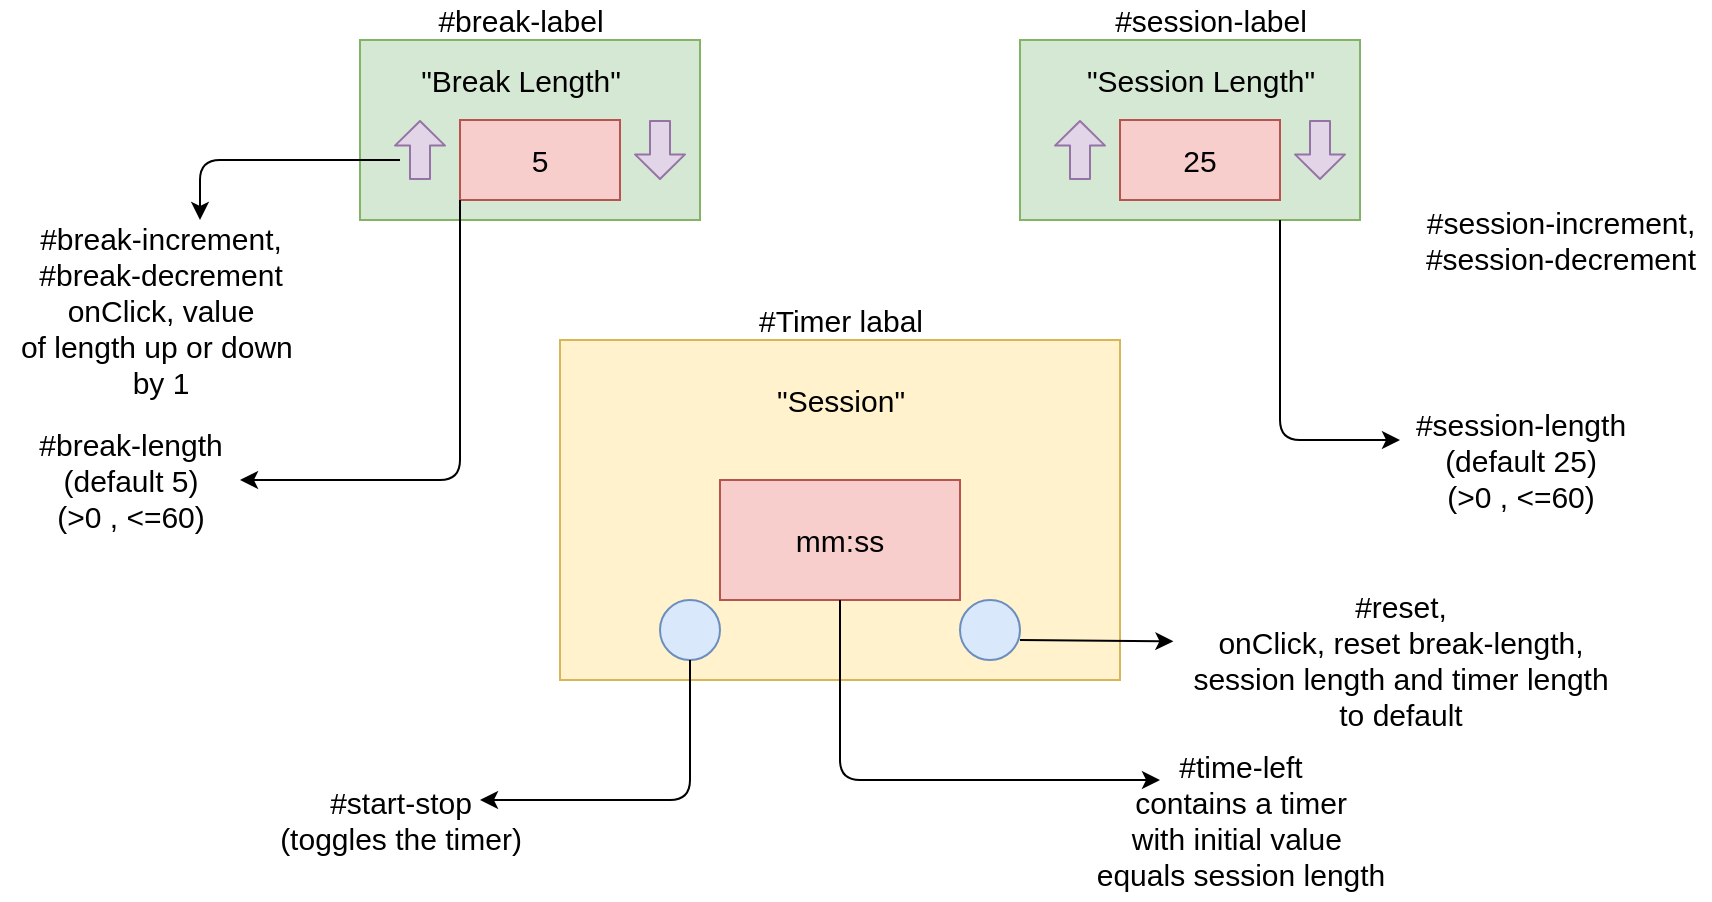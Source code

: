 <mxfile version="14.7.8" type="device"><diagram id="aNChlU5h-NN012xw8Dde" name="Page-1"><mxGraphModel dx="1865" dy="547" grid="1" gridSize="10" guides="1" tooltips="1" connect="1" arrows="1" fold="1" page="1" pageScale="1" pageWidth="827" pageHeight="1169" math="0" shadow="0"><root><mxCell id="0"/><mxCell id="1" parent="0"/><mxCell id="yjEifHvAfYHyN4uFp4r5-1" value="" style="rounded=0;whiteSpace=wrap;html=1;fontSize=15;fillColor=#d5e8d4;strokeColor=#82b366;" vertex="1" parent="1"><mxGeometry x="150" y="120" width="170" height="90" as="geometry"/></mxCell><mxCell id="yjEifHvAfYHyN4uFp4r5-2" value="" style="rounded=0;whiteSpace=wrap;html=1;fontSize=15;fillColor=#d5e8d4;strokeColor=#82b366;" vertex="1" parent="1"><mxGeometry x="480" y="120" width="170" height="90" as="geometry"/></mxCell><mxCell id="yjEifHvAfYHyN4uFp4r5-3" value="" style="rounded=0;whiteSpace=wrap;html=1;fontSize=15;fillColor=#fff2cc;strokeColor=#d6b656;" vertex="1" parent="1"><mxGeometry x="250" y="270" width="280" height="170" as="geometry"/></mxCell><mxCell id="yjEifHvAfYHyN4uFp4r5-4" value="#break-label" style="text;html=1;align=center;verticalAlign=middle;resizable=0;points=[];autosize=1;strokeColor=none;fontSize=15;" vertex="1" parent="1"><mxGeometry x="180" y="100" width="100" height="20" as="geometry"/></mxCell><mxCell id="yjEifHvAfYHyN4uFp4r5-5" value="#session-label" style="text;html=1;align=center;verticalAlign=middle;resizable=0;points=[];autosize=1;strokeColor=none;fontSize=15;" vertex="1" parent="1"><mxGeometry x="520" y="100" width="110" height="20" as="geometry"/></mxCell><mxCell id="yjEifHvAfYHyN4uFp4r5-6" value="&quot;Break Length&quot;" style="text;html=1;align=center;verticalAlign=middle;resizable=0;points=[];autosize=1;strokeColor=none;fontSize=15;" vertex="1" parent="1"><mxGeometry x="170" y="130" width="120" height="20" as="geometry"/></mxCell><mxCell id="yjEifHvAfYHyN4uFp4r5-7" value="&quot;Session Length&quot;" style="text;html=1;align=center;verticalAlign=middle;resizable=0;points=[];autosize=1;strokeColor=none;fontSize=15;" vertex="1" parent="1"><mxGeometry x="505" y="130" width="130" height="20" as="geometry"/></mxCell><mxCell id="yjEifHvAfYHyN4uFp4r5-8" value="" style="shape=flexArrow;endArrow=classic;html=1;fontSize=15;endWidth=14;endSize=3.77;fillColor=#e1d5e7;strokeColor=#9673a6;" edge="1" parent="1"><mxGeometry width="50" height="50" relative="1" as="geometry"><mxPoint x="180" y="190" as="sourcePoint"/><mxPoint x="180" y="160" as="targetPoint"/></mxGeometry></mxCell><mxCell id="yjEifHvAfYHyN4uFp4r5-9" value="" style="shape=flexArrow;endArrow=classic;html=1;fontSize=15;endWidth=14;endSize=3.77;fillColor=#e1d5e7;strokeColor=#9673a6;" edge="1" parent="1"><mxGeometry width="50" height="50" relative="1" as="geometry"><mxPoint x="510" y="190" as="sourcePoint"/><mxPoint x="510" y="160" as="targetPoint"/></mxGeometry></mxCell><mxCell id="yjEifHvAfYHyN4uFp4r5-10" value="" style="shape=flexArrow;endArrow=classic;html=1;fontSize=15;endWidth=14;endSize=3.77;fillColor=#e1d5e7;strokeColor=#9673a6;" edge="1" parent="1"><mxGeometry width="50" height="50" relative="1" as="geometry"><mxPoint x="630" y="160" as="sourcePoint"/><mxPoint x="630" y="190" as="targetPoint"/></mxGeometry></mxCell><mxCell id="yjEifHvAfYHyN4uFp4r5-12" value="" style="shape=flexArrow;endArrow=classic;html=1;fontSize=15;endWidth=14;endSize=3.77;fillColor=#e1d5e7;strokeColor=#9673a6;" edge="1" parent="1"><mxGeometry width="50" height="50" relative="1" as="geometry"><mxPoint x="300" y="160" as="sourcePoint"/><mxPoint x="300" y="190" as="targetPoint"/></mxGeometry></mxCell><mxCell id="yjEifHvAfYHyN4uFp4r5-13" value="#break-increment,&lt;br&gt;#break-decrement&lt;br&gt;onClick, value&lt;br&gt;of length up or down&amp;nbsp;&lt;br&gt;by 1" style="text;html=1;align=center;verticalAlign=middle;resizable=0;points=[];autosize=1;strokeColor=none;fontSize=15;" vertex="1" parent="1"><mxGeometry x="-30" y="210" width="160" height="90" as="geometry"/></mxCell><mxCell id="yjEifHvAfYHyN4uFp4r5-14" value="#session-increment,&lt;br&gt;#session-decrement" style="text;html=1;align=center;verticalAlign=middle;resizable=0;points=[];autosize=1;strokeColor=none;fontSize=15;" vertex="1" parent="1"><mxGeometry x="675" y="200" width="150" height="40" as="geometry"/></mxCell><mxCell id="yjEifHvAfYHyN4uFp4r5-15" value="" style="endArrow=classic;html=1;fontSize=15;" edge="1" parent="1"><mxGeometry width="50" height="50" relative="1" as="geometry"><mxPoint x="170" y="180" as="sourcePoint"/><mxPoint x="70" y="210" as="targetPoint"/><Array as="points"><mxPoint x="70" y="180"/></Array></mxGeometry></mxCell><mxCell id="yjEifHvAfYHyN4uFp4r5-16" value="5" style="rounded=0;whiteSpace=wrap;html=1;fontSize=15;fillColor=#f8cecc;strokeColor=#b85450;" vertex="1" parent="1"><mxGeometry x="200" y="160" width="80" height="40" as="geometry"/></mxCell><mxCell id="yjEifHvAfYHyN4uFp4r5-17" value="25" style="rounded=0;whiteSpace=wrap;html=1;fontSize=15;fillColor=#f8cecc;strokeColor=#b85450;" vertex="1" parent="1"><mxGeometry x="530" y="160" width="80" height="40" as="geometry"/></mxCell><mxCell id="yjEifHvAfYHyN4uFp4r5-18" value="" style="endArrow=classic;html=1;fontSize=15;exitX=0;exitY=1;exitDx=0;exitDy=0;" edge="1" parent="1" source="yjEifHvAfYHyN4uFp4r5-16"><mxGeometry width="50" height="50" relative="1" as="geometry"><mxPoint x="390" y="300" as="sourcePoint"/><mxPoint x="90" y="340" as="targetPoint"/><Array as="points"><mxPoint x="200" y="340"/></Array></mxGeometry></mxCell><mxCell id="yjEifHvAfYHyN4uFp4r5-19" value="#break-length&lt;br&gt;(default 5)&lt;br&gt;(&amp;gt;0 , &amp;lt;=60)" style="text;html=1;align=center;verticalAlign=middle;resizable=0;points=[];autosize=1;strokeColor=none;fontSize=15;" vertex="1" parent="1"><mxGeometry x="-20" y="310" width="110" height="60" as="geometry"/></mxCell><mxCell id="yjEifHvAfYHyN4uFp4r5-20" value="" style="endArrow=classic;html=1;fontSize=15;exitX=0;exitY=1;exitDx=0;exitDy=0;" edge="1" parent="1"><mxGeometry width="50" height="50" relative="1" as="geometry"><mxPoint x="610" y="210" as="sourcePoint"/><mxPoint x="670" y="320" as="targetPoint"/><Array as="points"><mxPoint x="610" y="320"/></Array></mxGeometry></mxCell><mxCell id="yjEifHvAfYHyN4uFp4r5-21" value="#session-length&lt;br&gt;(default 25)&lt;br&gt;(&amp;gt;0 , &amp;lt;=60)" style="text;html=1;align=center;verticalAlign=middle;resizable=0;points=[];autosize=1;strokeColor=none;fontSize=15;" vertex="1" parent="1"><mxGeometry x="670" y="300" width="120" height="60" as="geometry"/></mxCell><mxCell id="yjEifHvAfYHyN4uFp4r5-22" value="#Timer labal" style="text;html=1;align=center;verticalAlign=middle;resizable=0;points=[];autosize=1;strokeColor=none;fontSize=15;" vertex="1" parent="1"><mxGeometry x="340" y="250" width="100" height="20" as="geometry"/></mxCell><mxCell id="yjEifHvAfYHyN4uFp4r5-23" value="&quot;Session&quot;" style="text;html=1;align=center;verticalAlign=middle;resizable=0;points=[];autosize=1;strokeColor=none;fontSize=15;" vertex="1" parent="1"><mxGeometry x="350" y="290" width="80" height="20" as="geometry"/></mxCell><mxCell id="yjEifHvAfYHyN4uFp4r5-24" value="mm:ss" style="whiteSpace=wrap;html=1;fontSize=15;fillColor=#f8cecc;strokeColor=#b85450;" vertex="1" parent="1"><mxGeometry x="330" y="340" width="120" height="60" as="geometry"/></mxCell><mxCell id="yjEifHvAfYHyN4uFp4r5-25" value="" style="endArrow=classic;html=1;fontSize=15;exitX=0.5;exitY=1;exitDx=0;exitDy=0;" edge="1" parent="1" source="yjEifHvAfYHyN4uFp4r5-24"><mxGeometry width="50" height="50" relative="1" as="geometry"><mxPoint x="400" y="450" as="sourcePoint"/><mxPoint x="550" y="490" as="targetPoint"/><Array as="points"><mxPoint x="390" y="490"/></Array></mxGeometry></mxCell><mxCell id="yjEifHvAfYHyN4uFp4r5-26" value="#time-left&lt;br&gt;contains a timer&lt;br&gt;with initial value&amp;nbsp;&lt;br&gt;equals session length" style="text;html=1;align=center;verticalAlign=middle;resizable=0;points=[];autosize=1;strokeColor=none;fontSize=15;" vertex="1" parent="1"><mxGeometry x="510" y="470" width="160" height="80" as="geometry"/></mxCell><mxCell id="yjEifHvAfYHyN4uFp4r5-27" value="" style="ellipse;whiteSpace=wrap;html=1;aspect=fixed;fontSize=15;fillColor=#dae8fc;strokeColor=#6c8ebf;" vertex="1" parent="1"><mxGeometry x="300" y="400" width="30" height="30" as="geometry"/></mxCell><mxCell id="yjEifHvAfYHyN4uFp4r5-29" value="" style="ellipse;whiteSpace=wrap;html=1;aspect=fixed;fontSize=15;fillColor=#dae8fc;strokeColor=#6c8ebf;" vertex="1" parent="1"><mxGeometry x="450" y="400" width="30" height="30" as="geometry"/></mxCell><mxCell id="yjEifHvAfYHyN4uFp4r5-30" value="" style="endArrow=classic;html=1;fontSize=15;exitX=0.5;exitY=1;exitDx=0;exitDy=0;" edge="1" parent="1" source="yjEifHvAfYHyN4uFp4r5-27"><mxGeometry width="50" height="50" relative="1" as="geometry"><mxPoint x="400" y="440" as="sourcePoint"/><mxPoint x="210" y="500" as="targetPoint"/><Array as="points"><mxPoint x="315" y="500"/></Array></mxGeometry></mxCell><mxCell id="yjEifHvAfYHyN4uFp4r5-31" value="#start-stop&lt;br&gt;(toggles the timer)" style="text;html=1;align=center;verticalAlign=middle;resizable=0;points=[];autosize=1;strokeColor=none;fontSize=15;" vertex="1" parent="1"><mxGeometry x="100" y="490" width="140" height="40" as="geometry"/></mxCell><mxCell id="yjEifHvAfYHyN4uFp4r5-32" value="#reset,&lt;br&gt;onClick, reset break-length,&lt;br&gt;session length and timer length&lt;br&gt;to default" style="text;html=1;align=center;verticalAlign=middle;resizable=0;points=[];autosize=1;strokeColor=none;fontSize=15;" vertex="1" parent="1"><mxGeometry x="560" y="390" width="220" height="80" as="geometry"/></mxCell><mxCell id="yjEifHvAfYHyN4uFp4r5-33" value="" style="endArrow=classic;html=1;fontSize=15;entryX=-0.015;entryY=0.383;entryDx=0;entryDy=0;entryPerimeter=0;" edge="1" parent="1" target="yjEifHvAfYHyN4uFp4r5-32"><mxGeometry width="50" height="50" relative="1" as="geometry"><mxPoint x="480" y="420" as="sourcePoint"/><mxPoint x="450" y="300" as="targetPoint"/></mxGeometry></mxCell></root></mxGraphModel></diagram></mxfile>